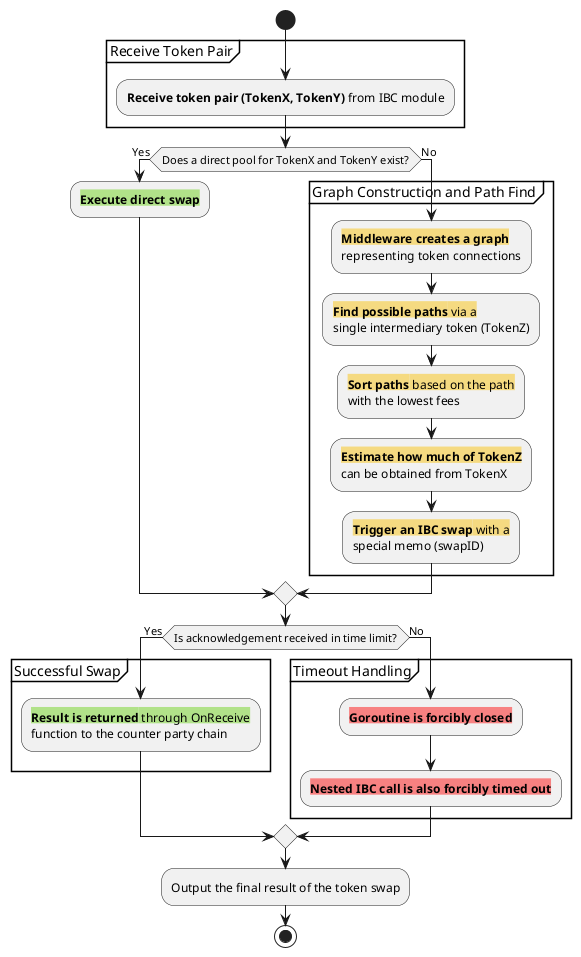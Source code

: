 @startuml

skinparam defaultFontColor #000000
skinparam defaultFontName Arial
skinparam shadowing false

start

partition "Receive Token Pair" {
  :**Receive token pair (TokenX, TokenY)** from IBC module;
}

if (Does a direct pool for TokenX and TokenY exist?) then (Yes)
  :<back:#B1E289>**Execute direct swap**;
else (No)
  partition "Graph Construction and Path Find" {
    :<back:#F5DA81>**Middleware creates a graph**\nrepresenting token connections;
    :<back:#F5DA81>**Find possible paths** via a\nsingle intermediary token (TokenZ);
    :<back:#F5DA81>**Sort paths** based on the path\nwith the lowest fees;
    :<back:#F5DA81>**Estimate how much of TokenZ**\ncan be obtained from TokenX;
    :<back:#F5DA81>**Trigger an IBC swap** with a\nspecial memo (swapID);
  }
endif

if (Is acknowledgement received in time limit?) then (Yes)
  partition "Successful Swap" {
    :<back:#B1E289>**Result is returned** through OnReceive\nfunction to the counter party chain;
  }
else (No)
  partition "Timeout Handling" {
    :<back:#F78181>**Goroutine is forcibly closed**;
    :<back:#F78181>**Nested IBC call is also forcibly timed out**;
  }
endif

:Output the final result of the token swap;

stop

@enduml
